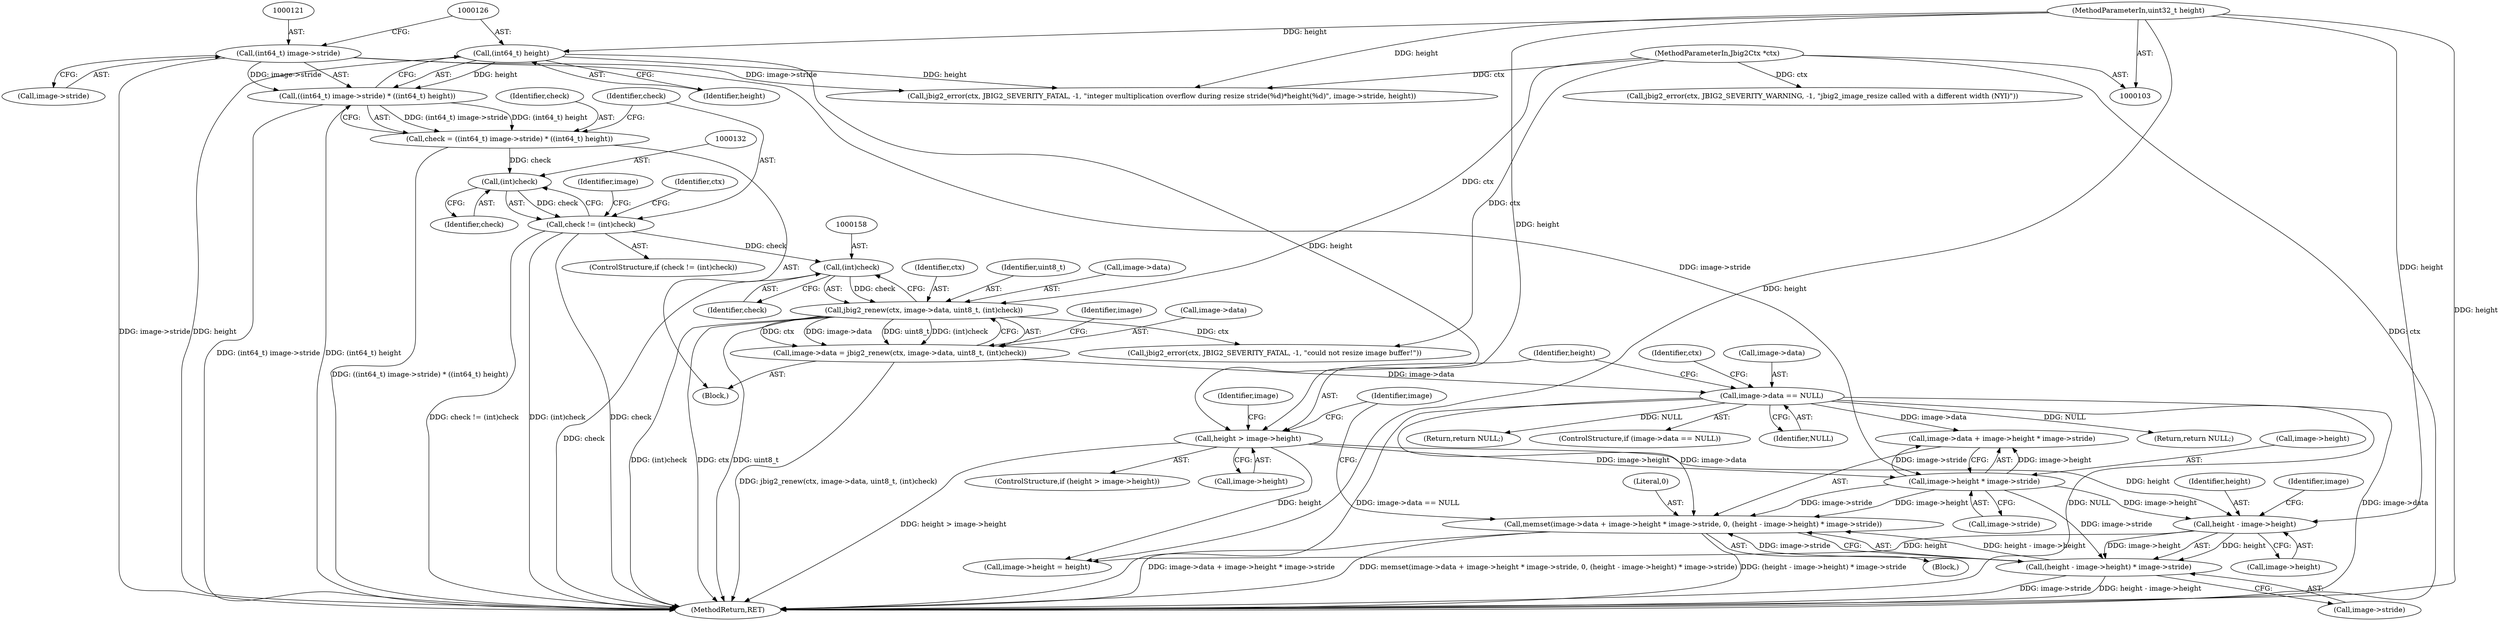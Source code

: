 digraph "0_ghostscript_e698d5c11d27212aa1098bc5b1673a3378563092_6@API" {
"1000182" [label="(Call,memset(image->data + image->height * image->stride, 0, (height - image->height) * image->stride))"];
"1000161" [label="(Call,image->data == NULL)"];
"1000147" [label="(Call,image->data = jbig2_renew(ctx, image->data, uint8_t, (int)check))"];
"1000151" [label="(Call,jbig2_renew(ctx, image->data, uint8_t, (int)check))"];
"1000104" [label="(MethodParameterIn,Jbig2Ctx *ctx)"];
"1000157" [label="(Call,(int)check)"];
"1000129" [label="(Call,check != (int)check)"];
"1000131" [label="(Call,(int)check)"];
"1000117" [label="(Call,check = ((int64_t) image->stride) * ((int64_t) height))"];
"1000119" [label="(Call,((int64_t) image->stride) * ((int64_t) height))"];
"1000120" [label="(Call,(int64_t) image->stride)"];
"1000125" [label="(Call,(int64_t) height)"];
"1000107" [label="(MethodParameterIn,uint32_t height)"];
"1000187" [label="(Call,image->height * image->stride)"];
"1000176" [label="(Call,height > image->height)"];
"1000195" [label="(Call,(height - image->height) * image->stride)"];
"1000196" [label="(Call,height - image->height)"];
"1000202" [label="(Identifier,image)"];
"1000159" [label="(Identifier,check)"];
"1000182" [label="(Call,memset(image->data + image->height * image->stride, 0, (height - image->height) * image->stride))"];
"1000128" [label="(ControlStructure,if (check != (int)check))"];
"1000177" [label="(Identifier,height)"];
"1000162" [label="(Call,image->data)"];
"1000178" [label="(Call,image->height)"];
"1000153" [label="(Call,image->data)"];
"1000107" [label="(MethodParameterIn,uint32_t height)"];
"1000163" [label="(Identifier,image)"];
"1000151" [label="(Call,jbig2_renew(ctx, image->data, uint8_t, (int)check))"];
"1000181" [label="(Block,)"];
"1000147" [label="(Call,image->data = jbig2_renew(ctx, image->data, uint8_t, (int)check))"];
"1000119" [label="(Call,((int64_t) image->stride) * ((int64_t) height))"];
"1000194" [label="(Literal,0)"];
"1000130" [label="(Identifier,check)"];
"1000131" [label="(Call,(int)check)"];
"1000175" [label="(ControlStructure,if (height > image->height))"];
"1000197" [label="(Identifier,height)"];
"1000122" [label="(Call,image->stride)"];
"1000187" [label="(Call,image->height * image->stride)"];
"1000133" [label="(Identifier,check)"];
"1000160" [label="(ControlStructure,if (image->data == NULL))"];
"1000118" [label="(Identifier,check)"];
"1000191" [label="(Call,image->stride)"];
"1000219" [label="(MethodReturn,RET)"];
"1000127" [label="(Identifier,height)"];
"1000161" [label="(Call,image->data == NULL)"];
"1000196" [label="(Call,height - image->height)"];
"1000152" [label="(Identifier,ctx)"];
"1000120" [label="(Call,(int64_t) image->stride)"];
"1000115" [label="(Block,)"];
"1000157" [label="(Call,(int)check)"];
"1000211" [label="(Call,jbig2_error(ctx, JBIG2_SEVERITY_WARNING, -1, \"jbig2_image_resize called with a different width (NYI)\"))"];
"1000176" [label="(Call,height > image->height)"];
"1000204" [label="(Call,image->height = height)"];
"1000149" [label="(Identifier,image)"];
"1000165" [label="(Identifier,NULL)"];
"1000156" [label="(Identifier,uint8_t)"];
"1000136" [label="(Identifier,ctx)"];
"1000188" [label="(Call,image->height)"];
"1000217" [label="(Return,return NULL;)"];
"1000117" [label="(Call,check = ((int64_t) image->stride) * ((int64_t) height))"];
"1000183" [label="(Call,image->data + image->height * image->stride)"];
"1000104" [label="(MethodParameterIn,Jbig2Ctx *ctx)"];
"1000129" [label="(Call,check != (int)check)"];
"1000201" [label="(Call,image->stride)"];
"1000135" [label="(Call,jbig2_error(ctx, JBIG2_SEVERITY_FATAL, -1, \"integer multiplication overflow during resize stride(%d)*height(%d)\", image->stride, height))"];
"1000167" [label="(Call,jbig2_error(ctx, JBIG2_SEVERITY_FATAL, -1, \"could not resize image buffer!\"))"];
"1000125" [label="(Call,(int64_t) height)"];
"1000206" [label="(Identifier,image)"];
"1000195" [label="(Call,(height - image->height) * image->stride)"];
"1000168" [label="(Identifier,ctx)"];
"1000185" [label="(Identifier,image)"];
"1000173" [label="(Return,return NULL;)"];
"1000198" [label="(Call,image->height)"];
"1000148" [label="(Call,image->data)"];
"1000182" -> "1000181"  [label="AST: "];
"1000182" -> "1000195"  [label="CFG: "];
"1000183" -> "1000182"  [label="AST: "];
"1000194" -> "1000182"  [label="AST: "];
"1000195" -> "1000182"  [label="AST: "];
"1000206" -> "1000182"  [label="CFG: "];
"1000182" -> "1000219"  [label="DDG: memset(image->data + image->height * image->stride, 0, (height - image->height) * image->stride)"];
"1000182" -> "1000219"  [label="DDG: (height - image->height) * image->stride"];
"1000182" -> "1000219"  [label="DDG: image->data + image->height * image->stride"];
"1000161" -> "1000182"  [label="DDG: image->data"];
"1000187" -> "1000182"  [label="DDG: image->height"];
"1000187" -> "1000182"  [label="DDG: image->stride"];
"1000195" -> "1000182"  [label="DDG: height - image->height"];
"1000195" -> "1000182"  [label="DDG: image->stride"];
"1000161" -> "1000160"  [label="AST: "];
"1000161" -> "1000165"  [label="CFG: "];
"1000162" -> "1000161"  [label="AST: "];
"1000165" -> "1000161"  [label="AST: "];
"1000168" -> "1000161"  [label="CFG: "];
"1000177" -> "1000161"  [label="CFG: "];
"1000161" -> "1000219"  [label="DDG: image->data"];
"1000161" -> "1000219"  [label="DDG: image->data == NULL"];
"1000161" -> "1000219"  [label="DDG: NULL"];
"1000147" -> "1000161"  [label="DDG: image->data"];
"1000161" -> "1000173"  [label="DDG: NULL"];
"1000161" -> "1000183"  [label="DDG: image->data"];
"1000161" -> "1000217"  [label="DDG: NULL"];
"1000147" -> "1000115"  [label="AST: "];
"1000147" -> "1000151"  [label="CFG: "];
"1000148" -> "1000147"  [label="AST: "];
"1000151" -> "1000147"  [label="AST: "];
"1000163" -> "1000147"  [label="CFG: "];
"1000147" -> "1000219"  [label="DDG: jbig2_renew(ctx, image->data, uint8_t, (int)check)"];
"1000151" -> "1000147"  [label="DDG: ctx"];
"1000151" -> "1000147"  [label="DDG: image->data"];
"1000151" -> "1000147"  [label="DDG: uint8_t"];
"1000151" -> "1000147"  [label="DDG: (int)check"];
"1000151" -> "1000157"  [label="CFG: "];
"1000152" -> "1000151"  [label="AST: "];
"1000153" -> "1000151"  [label="AST: "];
"1000156" -> "1000151"  [label="AST: "];
"1000157" -> "1000151"  [label="AST: "];
"1000151" -> "1000219"  [label="DDG: (int)check"];
"1000151" -> "1000219"  [label="DDG: ctx"];
"1000151" -> "1000219"  [label="DDG: uint8_t"];
"1000104" -> "1000151"  [label="DDG: ctx"];
"1000157" -> "1000151"  [label="DDG: check"];
"1000151" -> "1000167"  [label="DDG: ctx"];
"1000104" -> "1000103"  [label="AST: "];
"1000104" -> "1000219"  [label="DDG: ctx"];
"1000104" -> "1000135"  [label="DDG: ctx"];
"1000104" -> "1000167"  [label="DDG: ctx"];
"1000104" -> "1000211"  [label="DDG: ctx"];
"1000157" -> "1000159"  [label="CFG: "];
"1000158" -> "1000157"  [label="AST: "];
"1000159" -> "1000157"  [label="AST: "];
"1000157" -> "1000219"  [label="DDG: check"];
"1000129" -> "1000157"  [label="DDG: check"];
"1000129" -> "1000128"  [label="AST: "];
"1000129" -> "1000131"  [label="CFG: "];
"1000130" -> "1000129"  [label="AST: "];
"1000131" -> "1000129"  [label="AST: "];
"1000136" -> "1000129"  [label="CFG: "];
"1000149" -> "1000129"  [label="CFG: "];
"1000129" -> "1000219"  [label="DDG: check"];
"1000129" -> "1000219"  [label="DDG: check != (int)check"];
"1000129" -> "1000219"  [label="DDG: (int)check"];
"1000131" -> "1000129"  [label="DDG: check"];
"1000131" -> "1000133"  [label="CFG: "];
"1000132" -> "1000131"  [label="AST: "];
"1000133" -> "1000131"  [label="AST: "];
"1000117" -> "1000131"  [label="DDG: check"];
"1000117" -> "1000115"  [label="AST: "];
"1000117" -> "1000119"  [label="CFG: "];
"1000118" -> "1000117"  [label="AST: "];
"1000119" -> "1000117"  [label="AST: "];
"1000130" -> "1000117"  [label="CFG: "];
"1000117" -> "1000219"  [label="DDG: ((int64_t) image->stride) * ((int64_t) height)"];
"1000119" -> "1000117"  [label="DDG: (int64_t) image->stride"];
"1000119" -> "1000117"  [label="DDG: (int64_t) height"];
"1000119" -> "1000125"  [label="CFG: "];
"1000120" -> "1000119"  [label="AST: "];
"1000125" -> "1000119"  [label="AST: "];
"1000119" -> "1000219"  [label="DDG: (int64_t) height"];
"1000119" -> "1000219"  [label="DDG: (int64_t) image->stride"];
"1000120" -> "1000119"  [label="DDG: image->stride"];
"1000125" -> "1000119"  [label="DDG: height"];
"1000120" -> "1000122"  [label="CFG: "];
"1000121" -> "1000120"  [label="AST: "];
"1000122" -> "1000120"  [label="AST: "];
"1000126" -> "1000120"  [label="CFG: "];
"1000120" -> "1000219"  [label="DDG: image->stride"];
"1000120" -> "1000135"  [label="DDG: image->stride"];
"1000120" -> "1000187"  [label="DDG: image->stride"];
"1000125" -> "1000127"  [label="CFG: "];
"1000126" -> "1000125"  [label="AST: "];
"1000127" -> "1000125"  [label="AST: "];
"1000125" -> "1000219"  [label="DDG: height"];
"1000107" -> "1000125"  [label="DDG: height"];
"1000125" -> "1000135"  [label="DDG: height"];
"1000125" -> "1000176"  [label="DDG: height"];
"1000107" -> "1000103"  [label="AST: "];
"1000107" -> "1000219"  [label="DDG: height"];
"1000107" -> "1000135"  [label="DDG: height"];
"1000107" -> "1000176"  [label="DDG: height"];
"1000107" -> "1000196"  [label="DDG: height"];
"1000107" -> "1000204"  [label="DDG: height"];
"1000187" -> "1000183"  [label="AST: "];
"1000187" -> "1000191"  [label="CFG: "];
"1000188" -> "1000187"  [label="AST: "];
"1000191" -> "1000187"  [label="AST: "];
"1000183" -> "1000187"  [label="CFG: "];
"1000187" -> "1000183"  [label="DDG: image->height"];
"1000187" -> "1000183"  [label="DDG: image->stride"];
"1000176" -> "1000187"  [label="DDG: image->height"];
"1000187" -> "1000196"  [label="DDG: image->height"];
"1000187" -> "1000195"  [label="DDG: image->stride"];
"1000176" -> "1000175"  [label="AST: "];
"1000176" -> "1000178"  [label="CFG: "];
"1000177" -> "1000176"  [label="AST: "];
"1000178" -> "1000176"  [label="AST: "];
"1000185" -> "1000176"  [label="CFG: "];
"1000206" -> "1000176"  [label="CFG: "];
"1000176" -> "1000219"  [label="DDG: height > image->height"];
"1000176" -> "1000196"  [label="DDG: height"];
"1000176" -> "1000204"  [label="DDG: height"];
"1000195" -> "1000201"  [label="CFG: "];
"1000196" -> "1000195"  [label="AST: "];
"1000201" -> "1000195"  [label="AST: "];
"1000195" -> "1000219"  [label="DDG: image->stride"];
"1000195" -> "1000219"  [label="DDG: height - image->height"];
"1000196" -> "1000195"  [label="DDG: height"];
"1000196" -> "1000195"  [label="DDG: image->height"];
"1000196" -> "1000198"  [label="CFG: "];
"1000197" -> "1000196"  [label="AST: "];
"1000198" -> "1000196"  [label="AST: "];
"1000202" -> "1000196"  [label="CFG: "];
"1000196" -> "1000204"  [label="DDG: height"];
}
